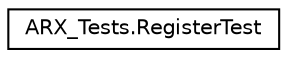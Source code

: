 digraph "Graphical Class Hierarchy"
{
 // LATEX_PDF_SIZE
  edge [fontname="Helvetica",fontsize="10",labelfontname="Helvetica",labelfontsize="10"];
  node [fontname="Helvetica",fontsize="10",shape=record];
  rankdir="LR";
  Node0 [label="ARX_Tests.RegisterTest",height=0.2,width=0.4,color="black", fillcolor="white", style="filled",URL="$class_a_r_x___tests_1_1_register_test.html",tooltip="Description résumée pour RegisterTest"];
}
